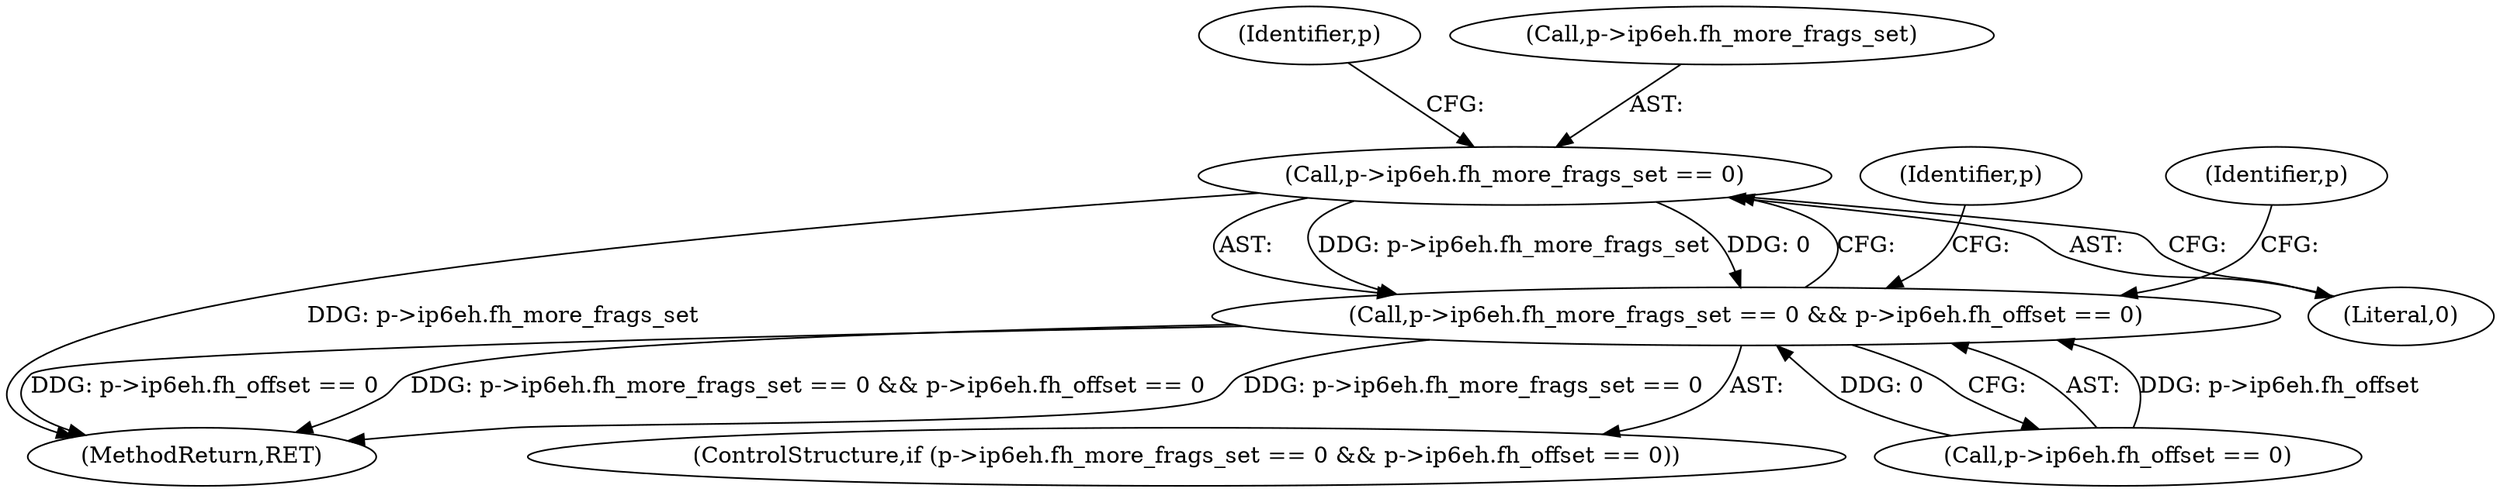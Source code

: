 digraph "0_suricata_11f3659f64a4e42e90cb3c09fcef66894205aefe@pointer" {
"1000870" [label="(Call,p->ip6eh.fh_more_frags_set == 0)"];
"1000869" [label="(Call,p->ip6eh.fh_more_frags_set == 0 && p->ip6eh.fh_offset == 0)"];
"1000901" [label="(Identifier,p)"];
"1000880" [label="(Identifier,p)"];
"1000869" [label="(Call,p->ip6eh.fh_more_frags_set == 0 && p->ip6eh.fh_offset == 0)"];
"1000871" [label="(Call,p->ip6eh.fh_more_frags_set)"];
"1001089" [label="(MethodReturn,RET)"];
"1000868" [label="(ControlStructure,if (p->ip6eh.fh_more_frags_set == 0 && p->ip6eh.fh_offset == 0))"];
"1000877" [label="(Call,p->ip6eh.fh_offset == 0)"];
"1000870" [label="(Call,p->ip6eh.fh_more_frags_set == 0)"];
"1000876" [label="(Literal,0)"];
"1000886" [label="(Identifier,p)"];
"1000870" -> "1000869"  [label="AST: "];
"1000870" -> "1000876"  [label="CFG: "];
"1000871" -> "1000870"  [label="AST: "];
"1000876" -> "1000870"  [label="AST: "];
"1000880" -> "1000870"  [label="CFG: "];
"1000869" -> "1000870"  [label="CFG: "];
"1000870" -> "1001089"  [label="DDG: p->ip6eh.fh_more_frags_set"];
"1000870" -> "1000869"  [label="DDG: p->ip6eh.fh_more_frags_set"];
"1000870" -> "1000869"  [label="DDG: 0"];
"1000869" -> "1000868"  [label="AST: "];
"1000869" -> "1000877"  [label="CFG: "];
"1000877" -> "1000869"  [label="AST: "];
"1000886" -> "1000869"  [label="CFG: "];
"1000901" -> "1000869"  [label="CFG: "];
"1000869" -> "1001089"  [label="DDG: p->ip6eh.fh_more_frags_set == 0"];
"1000869" -> "1001089"  [label="DDG: p->ip6eh.fh_offset == 0"];
"1000869" -> "1001089"  [label="DDG: p->ip6eh.fh_more_frags_set == 0 && p->ip6eh.fh_offset == 0"];
"1000877" -> "1000869"  [label="DDG: p->ip6eh.fh_offset"];
"1000877" -> "1000869"  [label="DDG: 0"];
}
